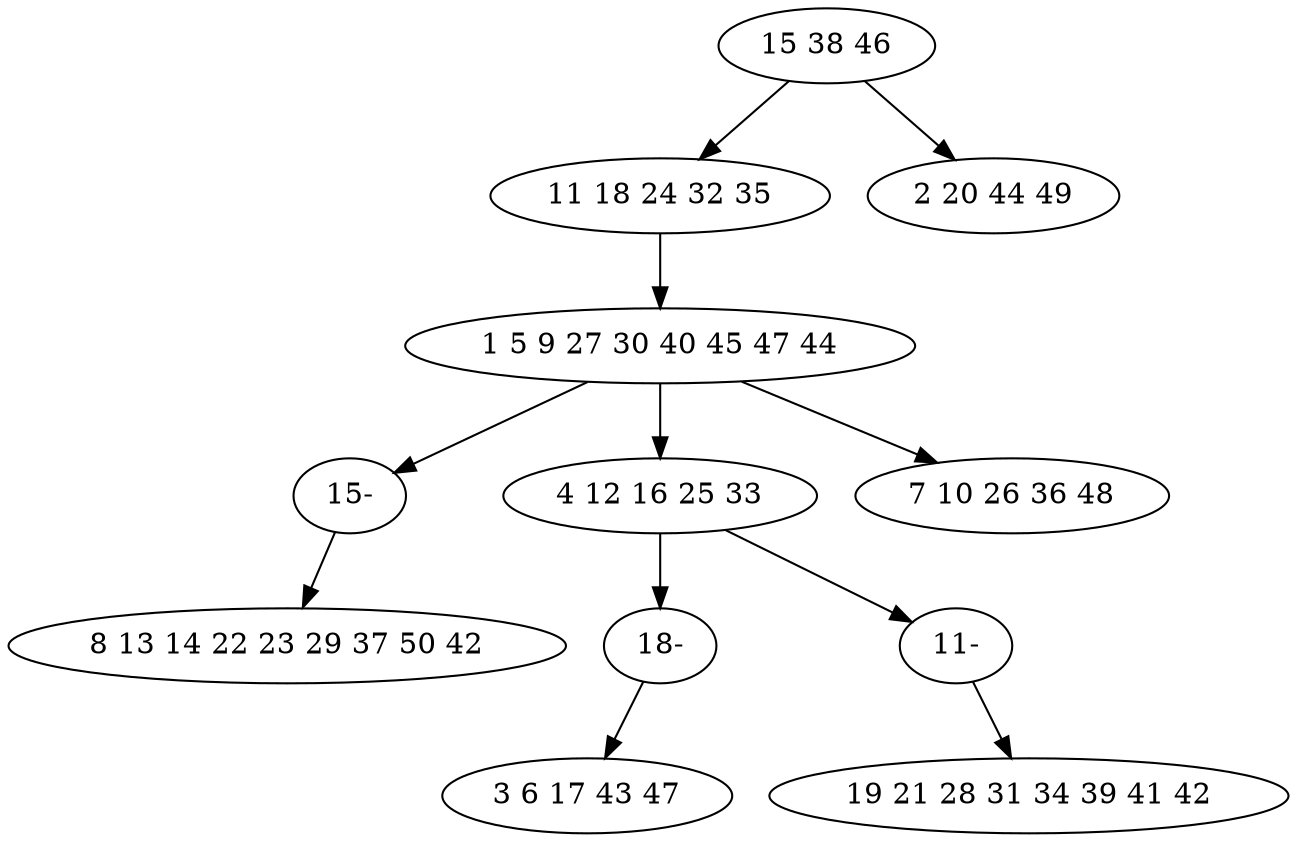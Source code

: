 digraph true_tree {
	"0" -> "1"
	"1" -> "2"
	"2" -> "11"
	"2" -> "4"
	"0" -> "5"
	"2" -> "6"
	"4" -> "10"
	"4" -> "9"
	"9" -> "8"
	"10" -> "7"
	"11" -> "3"
	"0" [label="15 38 46"];
	"1" [label="11 18 24 32 35"];
	"2" [label="1 5 9 27 30 40 45 47 44"];
	"3" [label="8 13 14 22 23 29 37 50 42"];
	"4" [label="4 12 16 25 33"];
	"5" [label="2 20 44 49"];
	"6" [label="7 10 26 36 48"];
	"7" [label="3 6 17 43 47"];
	"8" [label="19 21 28 31 34 39 41 42"];
	"9" [label="11-"];
	"10" [label="18-"];
	"11" [label="15-"];
}
